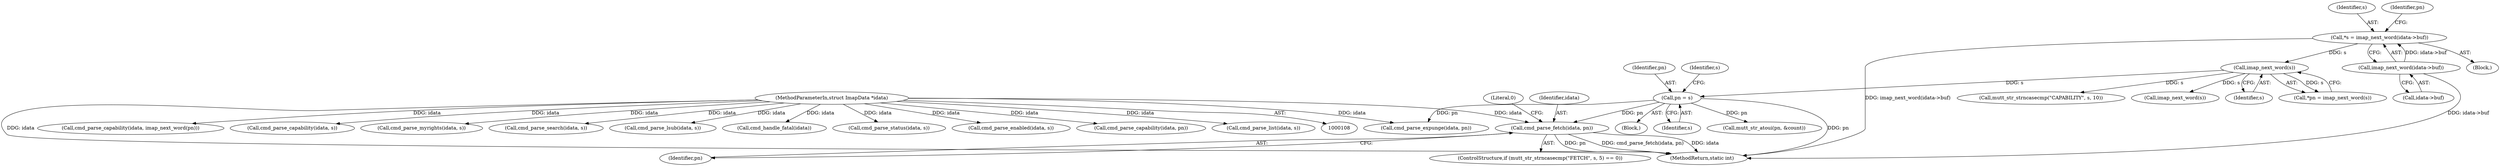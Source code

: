 digraph "0_neomutt_36a29280448097f34ce9c94606195f2ac643fed1@pointer" {
"1000245" [label="(Call,cmd_parse_fetch(idata, pn))"];
"1000109" [label="(MethodParameterIn,struct ImapData *idata)"];
"1000140" [label="(Call,pn = s)"];
"1000125" [label="(Call,imap_next_word(s))"];
"1000116" [label="(Call,*s = imap_next_word(idata->buf))"];
"1000118" [label="(Call,imap_next_word(idata->buf))"];
"1000109" [label="(MethodParameterIn,struct ImapData *idata)"];
"1000117" [label="(Identifier,s)"];
"1000141" [label="(Identifier,pn)"];
"1000142" [label="(Identifier,s)"];
"1000116" [label="(Call,*s = imap_next_word(idata->buf))"];
"1000118" [label="(Call,imap_next_word(idata->buf))"];
"1000334" [label="(Call,cmd_parse_status(idata, s))"];
"1000251" [label="(Call,mutt_str_strncasecmp(\"CAPABILITY\", s, 10))"];
"1000119" [label="(Call,idata->buf)"];
"1000160" [label="(Call,mutt_str_atoui(pn, &count))"];
"1000345" [label="(Call,cmd_parse_enabled(idata, s))"];
"1000401" [label="(Literal,0)"];
"1000139" [label="(Block,)"];
"1000247" [label="(Identifier,pn)"];
"1000246" [label="(Identifier,idata)"];
"1000140" [label="(Call,pn = s)"];
"1000267" [label="(Call,cmd_parse_capability(idata, pn))"];
"1000144" [label="(Identifier,s)"];
"1000110" [label="(Block,)"];
"1000278" [label="(Call,cmd_parse_capability(idata, imap_next_word(pn)))"];
"1000256" [label="(Call,cmd_parse_capability(idata, s))"];
"1000312" [label="(Call,cmd_parse_myrights(idata, s))"];
"1000323" [label="(Call,cmd_parse_search(idata, s))"];
"1000245" [label="(Call,cmd_parse_fetch(idata, pn))"];
"1000125" [label="(Call,imap_next_word(s))"];
"1000301" [label="(Call,cmd_parse_lsub(idata, s))"];
"1000376" [label="(Call,cmd_handle_fatal(idata))"];
"1000145" [label="(Call,imap_next_word(s))"];
"1000238" [label="(ControlStructure,if (mutt_str_strncasecmp(\"FETCH\", s, 5) == 0))"];
"1000126" [label="(Identifier,s)"];
"1000123" [label="(Call,*pn = imap_next_word(s))"];
"1000234" [label="(Call,cmd_parse_expunge(idata, pn))"];
"1000124" [label="(Identifier,pn)"];
"1000290" [label="(Call,cmd_parse_list(idata, s))"];
"1000402" [label="(MethodReturn,static int)"];
"1000245" -> "1000238"  [label="AST: "];
"1000245" -> "1000247"  [label="CFG: "];
"1000246" -> "1000245"  [label="AST: "];
"1000247" -> "1000245"  [label="AST: "];
"1000401" -> "1000245"  [label="CFG: "];
"1000245" -> "1000402"  [label="DDG: cmd_parse_fetch(idata, pn)"];
"1000245" -> "1000402"  [label="DDG: idata"];
"1000245" -> "1000402"  [label="DDG: pn"];
"1000109" -> "1000245"  [label="DDG: idata"];
"1000140" -> "1000245"  [label="DDG: pn"];
"1000109" -> "1000108"  [label="AST: "];
"1000109" -> "1000402"  [label="DDG: idata"];
"1000109" -> "1000234"  [label="DDG: idata"];
"1000109" -> "1000256"  [label="DDG: idata"];
"1000109" -> "1000267"  [label="DDG: idata"];
"1000109" -> "1000278"  [label="DDG: idata"];
"1000109" -> "1000290"  [label="DDG: idata"];
"1000109" -> "1000301"  [label="DDG: idata"];
"1000109" -> "1000312"  [label="DDG: idata"];
"1000109" -> "1000323"  [label="DDG: idata"];
"1000109" -> "1000334"  [label="DDG: idata"];
"1000109" -> "1000345"  [label="DDG: idata"];
"1000109" -> "1000376"  [label="DDG: idata"];
"1000140" -> "1000139"  [label="AST: "];
"1000140" -> "1000142"  [label="CFG: "];
"1000141" -> "1000140"  [label="AST: "];
"1000142" -> "1000140"  [label="AST: "];
"1000144" -> "1000140"  [label="CFG: "];
"1000140" -> "1000402"  [label="DDG: pn"];
"1000125" -> "1000140"  [label="DDG: s"];
"1000140" -> "1000160"  [label="DDG: pn"];
"1000140" -> "1000234"  [label="DDG: pn"];
"1000125" -> "1000123"  [label="AST: "];
"1000125" -> "1000126"  [label="CFG: "];
"1000126" -> "1000125"  [label="AST: "];
"1000123" -> "1000125"  [label="CFG: "];
"1000125" -> "1000123"  [label="DDG: s"];
"1000116" -> "1000125"  [label="DDG: s"];
"1000125" -> "1000145"  [label="DDG: s"];
"1000125" -> "1000251"  [label="DDG: s"];
"1000116" -> "1000110"  [label="AST: "];
"1000116" -> "1000118"  [label="CFG: "];
"1000117" -> "1000116"  [label="AST: "];
"1000118" -> "1000116"  [label="AST: "];
"1000124" -> "1000116"  [label="CFG: "];
"1000116" -> "1000402"  [label="DDG: imap_next_word(idata->buf)"];
"1000118" -> "1000116"  [label="DDG: idata->buf"];
"1000118" -> "1000119"  [label="CFG: "];
"1000119" -> "1000118"  [label="AST: "];
"1000118" -> "1000402"  [label="DDG: idata->buf"];
}
